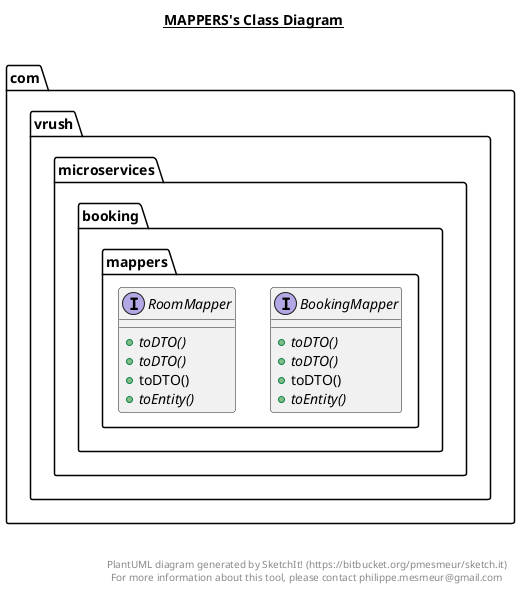 @startuml

title __MAPPERS's Class Diagram__\n

  namespace com.vrush.microservices.booking {
    namespace mappers {
      interface com.vrush.microservices.booking.mappers.BookingMapper {
          {abstract} + toDTO()
          {abstract} + toDTO()
          + toDTO()
          {abstract} + toEntity()
      }
    }
  }
  

  namespace com.vrush.microservices.booking {
    namespace mappers {
      interface com.vrush.microservices.booking.mappers.RoomMapper {
          {abstract} + toDTO()
          {abstract} + toDTO()
          + toDTO()
          {abstract} + toEntity()
      }
    }
  }
  



right footer


PlantUML diagram generated by SketchIt! (https://bitbucket.org/pmesmeur/sketch.it)
For more information about this tool, please contact philippe.mesmeur@gmail.com
endfooter

@enduml
